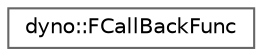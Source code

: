 digraph "Graphical Class Hierarchy"
{
 // LATEX_PDF_SIZE
  bgcolor="transparent";
  edge [fontname=Helvetica,fontsize=10,labelfontname=Helvetica,labelfontsize=10];
  node [fontname=Helvetica,fontsize=10,shape=box,height=0.2,width=0.4];
  rankdir="LR";
  Node0 [id="Node000000",label="dyno::FCallBackFunc",height=0.2,width=0.4,color="grey40", fillcolor="white", style="filled",URL="$classdyno_1_1_f_call_back_func.html",tooltip=" "];
}
